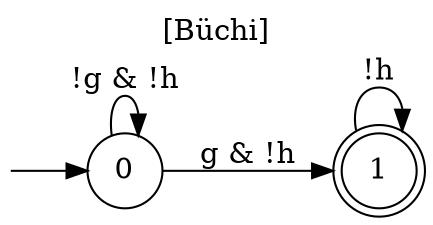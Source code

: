 digraph "" {
  rankdir=LR
  label="[Büchi]"
  labelloc="t"
  node [shape="circle"]
  I [label="", style=invis, width=0]
  I -> 0
  0 [label="0"]
  0 -> 0 [label="!g & !h"]
  0 -> 1 [label="g & !h"]
  1 [label="1", peripheries=2]
  1 -> 1 [label="!h"]
}
